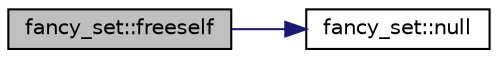 digraph "fancy_set::freeself"
{
  edge [fontname="Helvetica",fontsize="10",labelfontname="Helvetica",labelfontsize="10"];
  node [fontname="Helvetica",fontsize="10",shape=record];
  rankdir="LR";
  Node51 [label="fancy_set::freeself",height=0.2,width=0.4,color="black", fillcolor="grey75", style="filled", fontcolor="black"];
  Node51 -> Node52 [color="midnightblue",fontsize="10",style="solid",fontname="Helvetica"];
  Node52 [label="fancy_set::null",height=0.2,width=0.4,color="black", fillcolor="white", style="filled",URL="$d5/da4/classfancy__set.html#aff1fda2965c81d7e7429d3857b4b7779"];
}
